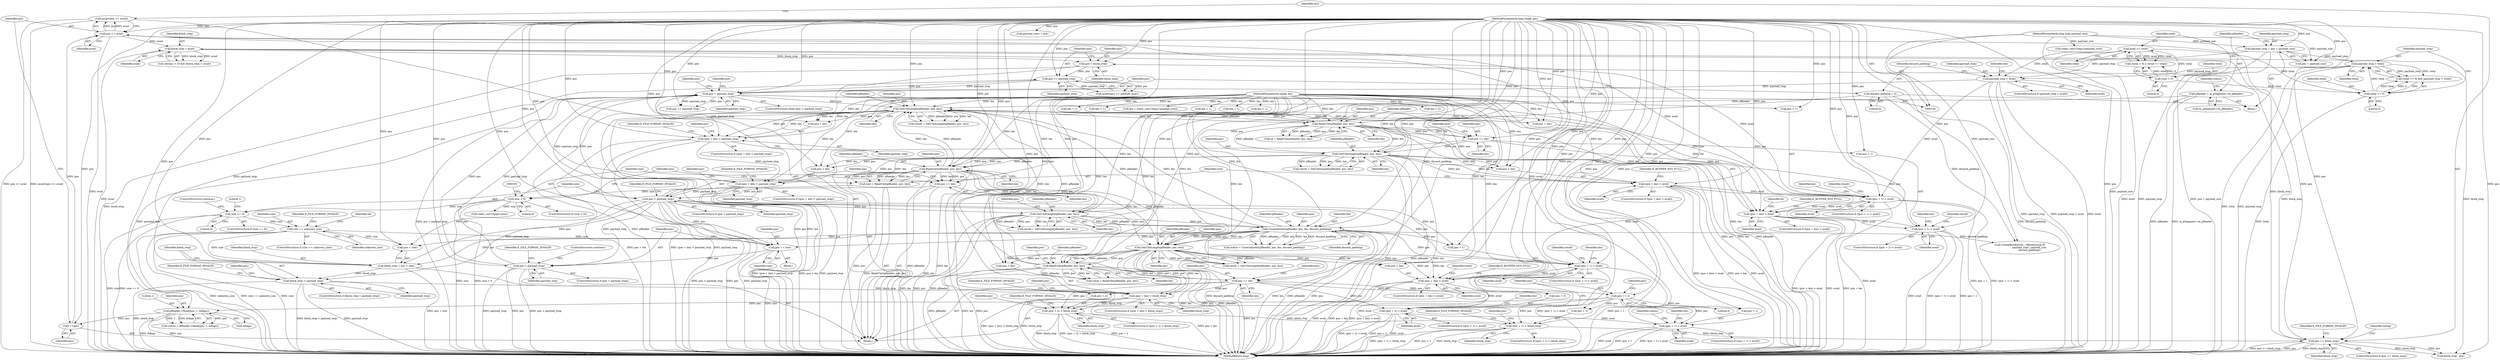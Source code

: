 digraph "0_Android_04839626ed859623901ebd3a5fd483982186b59d_178@API" {
"1000574" [label="(Call,assert(pos <= avail))"];
"1000575" [label="(Call,pos <= avail)"];
"1000572" [label="(Call,++pos)"];
"1000557" [label="(Call,pReader->Read(pos, 1, &flags))"];
"1000128" [label="(MethodParameterIn,long long& pos)"];
"1000531" [label="(Call,pos += 2)"];
"1000508" [label="(Call,pos += len)"];
"1000469" [label="(Call,ReadUInt(pReader, pos, len))"];
"1000432" [label="(Call,GetUIntLength(pReader, pos, len))"];
"1000325" [label="(Call,ReadUInt(pReader, pos, len))"];
"1000288" [label="(Call,GetUIntLength(pReader, pos, len))"];
"1000253" [label="(Call,ReadUInt(pReader, pos, len))"];
"1000216" [label="(Call,GetUIntLength(pReader, pos, len))"];
"1000141" [label="(Call,pReader = m_pSegment->m_pReader)"];
"1000380" [label="(Call,UnserializeInt(pReader, pos, len, discard_padding))"];
"1000366" [label="(Call,GetUIntLength(pReader, pos, len))"];
"1000341" [label="(Call,pos > payload_stop)"];
"1000337" [label="(Call,pos += len)"];
"1000129" [label="(MethodParameterIn,long& len)"];
"1000307" [label="(Call,(pos + len) > payload_stop)"];
"1000235" [label="(Call,(pos + len) > payload_stop)"];
"1000197" [label="(Call,pos < payload_stop)"];
"1000400" [label="(Call,pos > payload_stop)"];
"1000396" [label="(Call,pos += size)"];
"1000354" [label="(Call,size == unknown_size)"];
"1000347" [label="(Call,size == 0)"];
"1000330" [label="(Call,size < 0)"];
"1000323" [label="(Call,size = ReadUInt(pReader, pos, len))"];
"1000611" [label="(Call,pos <= payload_stop)"];
"1000607" [label="(Call,pos = block_stop)"];
"1000598" [label="(Call,block_stop > avail)"];
"1000579" [label="(Call,pos >= block_stop)"];
"1000535" [label="(Call,(pos + 1) > block_stop)"];
"1000512" [label="(Call,(pos + 2) > block_stop)"];
"1000451" [label="(Call,(pos + len) > block_stop)"];
"1000413" [label="(Call,block_stop > payload_stop)"];
"1000407" [label="(Call,block_stop = pos + size)"];
"1000181" [label="(Call,payload_stop > avail)"];
"1000175" [label="(Call,payload_stop > total)"];
"1000136" [label="(Call,payload_stop = pos + payload_size)"];
"1000127" [label="(MethodParameterIn,long long payload_size)"];
"1000172" [label="(Call,total >= 0)"];
"1000167" [label="(Call,avail <= total)"];
"1000164" [label="(Call,total < 0)"];
"1000193" [label="(Call,discard_padding = 0)"];
"1000271" [label="(Call,pos += len)"];
"1000543" [label="(Call,(pos + 1) > avail)"];
"1000520" [label="(Call,(pos + 2) > avail)"];
"1000459" [label="(Call,(pos + len) > avail)"];
"1000419" [label="(Call,(pos + 1) > avail)"];
"1000315" [label="(Call,(pos + len) > avail)"];
"1000275" [label="(Call,(pos + 1) > avail)"];
"1000243" [label="(Call,(pos + len) > avail)"];
"1000202" [label="(Call,(pos + 1) > avail)"];
"1000249" [label="(Identifier,E_BUFFER_NOT_FULL)"];
"1000519" [label="(ControlStructure,if ((pos + 2) > avail))"];
"1000326" [label="(Identifier,pReader)"];
"1000382" [label="(Identifier,pos)"];
"1000274" [label="(ControlStructure,if ((pos + 1) > avail))"];
"1000401" [label="(Identifier,pos)"];
"1000308" [label="(Call,pos + len)"];
"1000199" [label="(Identifier,payload_stop)"];
"1000509" [label="(Identifier,pos)"];
"1000235" [label="(Call,(pos + len) > payload_stop)"];
"1000243" [label="(Call,(pos + len) > avail)"];
"1000340" [label="(ControlStructure,if (pos > payload_stop))"];
"1000469" [label="(Call,ReadUInt(pReader, pos, len))"];
"1000197" [label="(Call,pos < payload_stop)"];
"1000288" [label="(Call,GetUIntLength(pReader, pos, len))"];
"1000547" [label="(Identifier,avail)"];
"1000533" [label="(Literal,2)"];
"1000402" [label="(Identifier,payload_stop)"];
"1000286" [label="(Call,result = GetUIntLength(pReader, pos, len))"];
"1000180" [label="(ControlStructure,if (payload_stop > avail))"];
"1000127" [label="(MethodParameterIn,long long payload_size)"];
"1000451" [label="(Call,(pos + len) > block_stop)"];
"1000526" [label="(Call,len = 2)"];
"1000514" [label="(Identifier,pos)"];
"1000458" [label="(ControlStructure,if ((pos + len) > avail))"];
"1000555" [label="(Call,status = pReader->Read(pos, 1, &flags))"];
"1000573" [label="(Identifier,pos)"];
"1000254" [label="(Identifier,pReader)"];
"1000137" [label="(Identifier,payload_stop)"];
"1000176" [label="(Identifier,payload_stop)"];
"1000187" [label="(Call,static_cast<long>(payload_size))"];
"1000345" [label="(Identifier,E_FILE_FORMAT_INVALID)"];
"1000383" [label="(Identifier,len)"];
"1000128" [label="(MethodParameterIn,long long& pos)"];
"1000577" [label="(Identifier,avail)"];
"1000470" [label="(Identifier,pReader)"];
"1000175" [label="(Call,payload_stop > total)"];
"1000352" [label="(Literal,1)"];
"1000532" [label="(Identifier,pos)"];
"1000586" [label="(Identifier,lacing)"];
"1000313" [label="(Identifier,E_FILE_FORMAT_INVALID)"];
"1000594" [label="(Call,(lacing != 0) && (block_stop > avail))"];
"1000415" [label="(Identifier,payload_stop)"];
"1000218" [label="(Identifier,pos)"];
"1000271" [label="(Call,pos += len)"];
"1000330" [label="(Call,size < 0)"];
"1000608" [label="(Identifier,pos)"];
"1000314" [label="(ControlStructure,if ((pos + len) > avail))"];
"1000615" [label="(Call,pos == payload_stop)"];
"1000433" [label="(Identifier,pReader)"];
"1000290" [label="(Identifier,pos)"];
"1000361" [label="(Identifier,id)"];
"1000307" [label="(Call,(pos + len) > payload_stop)"];
"1000542" [label="(ControlStructure,if ((pos + 1) > avail))"];
"1000206" [label="(Identifier,avail)"];
"1000418" [label="(ControlStructure,if ((pos + 1) > avail))"];
"1000277" [label="(Identifier,pos)"];
"1000620" [label="(Call,CreateBlock(0x20,  //BlockGroup ID\n                         payload_start, payload_size,\n                         discard_padding))"];
"1000455" [label="(Identifier,block_stop)"];
"1000513" [label="(Call,pos + 2)"];
"1000611" [label="(Call,pos <= payload_stop)"];
"1000204" [label="(Identifier,pos)"];
"1000583" [label="(Identifier,E_FILE_FORMAT_INVALID)"];
"1000405" [label="(ControlStructure,continue;)"];
"1000461" [label="(Identifier,pos)"];
"1000182" [label="(Identifier,payload_stop)"];
"1000421" [label="(Identifier,pos)"];
"1000435" [label="(Identifier,len)"];
"1000136" [label="(Call,payload_stop = pos + payload_size)"];
"1000356" [label="(Identifier,unknown_size)"];
"1000275" [label="(Call,(pos + 1) > avail)"];
"1000354" [label="(Call,size == unknown_size)"];
"1000174" [label="(Literal,0)"];
"1000253" [label="(Call,ReadUInt(pReader, pos, len))"];
"1000236" [label="(Call,pos + len)"];
"1000256" [label="(Identifier,len)"];
"1000413" [label="(Call,block_stop > payload_stop)"];
"1000311" [label="(Identifier,payload_stop)"];
"1000319" [label="(Identifier,avail)"];
"1000255" [label="(Identifier,pos)"];
"1000323" [label="(Call,size = ReadUInt(pReader, pos, len))"];
"1000173" [label="(Identifier,total)"];
"1000432" [label="(Call,GetUIntLength(pReader, pos, len))"];
"1000531" [label="(Call,pos += 2)"];
"1000536" [label="(Call,pos + 1)"];
"1000346" [label="(ControlStructure,if (size == 0))"];
"1000541" [label="(Identifier,E_FILE_FORMAT_INVALID)"];
"1000150" [label="(Identifier,status)"];
"1000434" [label="(Identifier,pos)"];
"1000575" [label="(Call,pos <= avail)"];
"1000459" [label="(Call,(pos + len) > avail)"];
"1000581" [label="(Identifier,block_stop)"];
"1000200" [label="(Block,)"];
"1000216" [label="(Call,GetUIntLength(pReader, pos, len))"];
"1000636" [label="(MethodReturn,long)"];
"1000366" [label="(Call,GetUIntLength(pReader, pos, len))"];
"1000349" [label="(Literal,0)"];
"1000450" [label="(ControlStructure,if ((pos + len) > block_stop))"];
"1000165" [label="(Identifier,total)"];
"1000607" [label="(Call,pos = block_stop)"];
"1000550" [label="(Identifier,len)"];
"1000172" [label="(Call,total >= 0)"];
"1000217" [label="(Identifier,pReader)"];
"1000353" [label="(ControlStructure,if (size == unknown_size))"];
"1000535" [label="(Call,(pos + 1) > block_stop)"];
"1000201" [label="(ControlStructure,if ((pos + 1) > avail))"];
"1000234" [label="(ControlStructure,if ((pos + len) > payload_stop))"];
"1000209" [label="(Identifier,len)"];
"1000329" [label="(ControlStructure,if (size < 0))"];
"1000169" [label="(Identifier,total)"];
"1000613" [label="(Identifier,payload_stop)"];
"1000143" [label="(Call,m_pSegment->m_pReader)"];
"1000164" [label="(Call,total < 0)"];
"1000521" [label="(Call,pos + 2)"];
"1000430" [label="(Call,result = GetUIntLength(pReader, pos, len))"];
"1000132" [label="(Call,payload_start = pos)"];
"1000417" [label="(Identifier,E_FILE_FORMAT_INVALID)"];
"1000559" [label="(Literal,1)"];
"1000324" [label="(Identifier,size)"];
"1000130" [label="(Block,)"];
"1000142" [label="(Identifier,pReader)"];
"1000580" [label="(Identifier,pos)"];
"1000463" [label="(Identifier,avail)"];
"1000395" [label="(Block,)"];
"1000368" [label="(Identifier,pos)"];
"1000355" [label="(Identifier,size)"];
"1000244" [label="(Call,pos + len)"];
"1000279" [label="(Identifier,avail)"];
"1000315" [label="(Call,(pos + len) > avail)"];
"1000332" [label="(Literal,0)"];
"1000579" [label="(Call,pos >= block_stop)"];
"1000537" [label="(Identifier,pos)"];
"1000425" [label="(Call,len = 1)"];
"1000616" [label="(Identifier,pos)"];
"1000325" [label="(Call,ReadUInt(pReader, pos, len))"];
"1000599" [label="(Identifier,block_stop)"];
"1000380" [label="(Call,UnserializeInt(pReader, pos, len, discard_padding))"];
"1000166" [label="(Literal,0)"];
"1000578" [label="(ControlStructure,if (pos >= block_stop))"];
"1000426" [label="(Identifier,len)"];
"1000396" [label="(Call,pos += size)"];
"1000141" [label="(Call,pReader = m_pSegment->m_pReader)"];
"1000193" [label="(Call,discard_padding = 0)"];
"1000276" [label="(Call,pos + 1)"];
"1000520" [label="(Call,(pos + 2) > avail)"];
"1000407" [label="(Call,block_stop = pos + size)"];
"1000328" [label="(Identifier,len)"];
"1000129" [label="(MethodParameterIn,long& len)"];
"1000511" [label="(ControlStructure,if ((pos + 2) > block_stop))"];
"1000516" [label="(Identifier,block_stop)"];
"1000431" [label="(Identifier,result)"];
"1000408" [label="(Identifier,block_stop)"];
"1000342" [label="(Identifier,pos)"];
"1000208" [label="(Call,len = 1)"];
"1000186" [label="(Identifier,len)"];
"1000419" [label="(Call,(pos + 1) > avail)"];
"1000457" [label="(Identifier,E_FILE_FORMAT_INVALID)"];
"1000272" [label="(Identifier,pos)"];
"1000510" [label="(Identifier,len)"];
"1000241" [label="(Identifier,E_FILE_FORMAT_INVALID)"];
"1000400" [label="(Call,pos > payload_stop)"];
"1000198" [label="(Identifier,pos)"];
"1000239" [label="(Identifier,payload_stop)"];
"1000183" [label="(Identifier,avail)"];
"1000348" [label="(Identifier,size)"];
"1000195" [label="(Literal,0)"];
"1000334" [label="(Call,static_cast<long>(size))"];
"1000317" [label="(Identifier,pos)"];
"1000214" [label="(Call,result = GetUIntLength(pReader, pos, len))"];
"1000576" [label="(Identifier,pos)"];
"1000364" [label="(Call,result = GetUIntLength(pReader, pos, len))"];
"1000185" [label="(Call,len = static_cast<long>(payload_size))"];
"1000203" [label="(Call,pos + 1)"];
"1000609" [label="(Identifier,block_stop)"];
"1000574" [label="(Call,assert(pos <= avail))"];
"1000177" [label="(Identifier,total)"];
"1000423" [label="(Identifier,avail)"];
"1000316" [label="(Call,pos + len)"];
"1000397" [label="(Identifier,pos)"];
"1000202" [label="(Call,(pos + 1) > avail)"];
"1000171" [label="(Call,(total >= 0) && (payload_stop > total))"];
"1000252" [label="(Identifier,id)"];
"1000460" [label="(Call,pos + len)"];
"1000338" [label="(Identifier,pos)"];
"1000549" [label="(Call,len = 1)"];
"1000468" [label="(Identifier,track)"];
"1000399" [label="(ControlStructure,if (pos > payload_stop))"];
"1000420" [label="(Call,pos + 1)"];
"1000452" [label="(Call,pos + len)"];
"1000327" [label="(Identifier,pos)"];
"1000556" [label="(Identifier,status)"];
"1000343" [label="(Identifier,payload_stop)"];
"1000471" [label="(Identifier,pos)"];
"1000558" [label="(Identifier,pos)"];
"1000247" [label="(Identifier,avail)"];
"1000138" [label="(Call,pos + payload_size)"];
"1000539" [label="(Identifier,block_stop)"];
"1000219" [label="(Identifier,len)"];
"1000600" [label="(Identifier,avail)"];
"1000291" [label="(Identifier,len)"];
"1000163" [label="(Call,(total < 0) || (avail <= total))"];
"1000465" [label="(Identifier,E_BUFFER_NOT_FULL)"];
"1000602" [label="(Call,block_stop - pos)"];
"1000347" [label="(Call,size == 0)"];
"1000557" [label="(Call,pReader->Read(pos, 1, &flags))"];
"1000545" [label="(Identifier,pos)"];
"1000251" [label="(Call,id = ReadUInt(pReader, pos, len))"];
"1000167" [label="(Call,avail <= total)"];
"1000242" [label="(ControlStructure,if ((pos + len) > avail))"];
"1000194" [label="(Identifier,discard_padding)"];
"1000196" [label="(ControlStructure,while (pos < payload_stop))"];
"1000560" [label="(Call,&flags)"];
"1000369" [label="(Identifier,len)"];
"1000512" [label="(Call,(pos + 2) > block_stop)"];
"1000534" [label="(ControlStructure,if ((pos + 1) > block_stop))"];
"1000527" [label="(Identifier,len)"];
"1000398" [label="(Identifier,size)"];
"1000522" [label="(Identifier,pos)"];
"1000168" [label="(Identifier,avail)"];
"1000281" [label="(Call,len = 1)"];
"1000306" [label="(ControlStructure,if ((pos + len) > payload_stop))"];
"1000367" [label="(Identifier,pReader)"];
"1000610" [label="(Call,assert(pos <= payload_stop))"];
"1000282" [label="(Identifier,len)"];
"1000287" [label="(Identifier,result)"];
"1000524" [label="(Identifier,avail)"];
"1000339" [label="(Identifier,len)"];
"1000467" [label="(Call,track = ReadUInt(pReader, pos, len))"];
"1000350" [label="(ControlStructure,continue;)"];
"1000598" [label="(Call,block_stop > avail)"];
"1000544" [label="(Call,pos + 1)"];
"1000273" [label="(Identifier,len)"];
"1000378" [label="(Call,status = UnserializeInt(pReader, pos, len, discard_padding))"];
"1000289" [label="(Identifier,pReader)"];
"1000472" [label="(Identifier,len)"];
"1000358" [label="(Identifier,E_FILE_FORMAT_INVALID)"];
"1000337" [label="(Call,pos += len)"];
"1000414" [label="(Identifier,block_stop)"];
"1000543" [label="(Call,(pos + 1) > avail)"];
"1000341" [label="(Call,pos > payload_stop)"];
"1000381" [label="(Identifier,pReader)"];
"1000245" [label="(Identifier,pos)"];
"1000384" [label="(Identifier,discard_padding)"];
"1000181" [label="(Call,payload_stop > avail)"];
"1000404" [label="(Identifier,E_FILE_FORMAT_INVALID)"];
"1000508" [label="(Call,pos += len)"];
"1000612" [label="(Identifier,pos)"];
"1000518" [label="(Identifier,E_FILE_FORMAT_INVALID)"];
"1000321" [label="(Identifier,E_BUFFER_NOT_FULL)"];
"1000331" [label="(Identifier,size)"];
"1000572" [label="(Call,++pos)"];
"1000567" [label="(Call,len = 1)"];
"1000412" [label="(ControlStructure,if (block_stop > payload_stop))"];
"1000409" [label="(Call,pos + size)"];
"1000215" [label="(Identifier,result)"];
"1000574" -> "1000200"  [label="AST: "];
"1000574" -> "1000575"  [label="CFG: "];
"1000575" -> "1000574"  [label="AST: "];
"1000580" -> "1000574"  [label="CFG: "];
"1000574" -> "1000636"  [label="DDG: pos <= avail"];
"1000574" -> "1000636"  [label="DDG: assert(pos <= avail)"];
"1000575" -> "1000574"  [label="DDG: pos"];
"1000575" -> "1000574"  [label="DDG: avail"];
"1000575" -> "1000577"  [label="CFG: "];
"1000576" -> "1000575"  [label="AST: "];
"1000577" -> "1000575"  [label="AST: "];
"1000575" -> "1000636"  [label="DDG: avail"];
"1000575" -> "1000202"  [label="DDG: avail"];
"1000572" -> "1000575"  [label="DDG: pos"];
"1000128" -> "1000575"  [label="DDG: pos"];
"1000543" -> "1000575"  [label="DDG: avail"];
"1000575" -> "1000579"  [label="DDG: pos"];
"1000575" -> "1000598"  [label="DDG: avail"];
"1000572" -> "1000200"  [label="AST: "];
"1000572" -> "1000573"  [label="CFG: "];
"1000573" -> "1000572"  [label="AST: "];
"1000576" -> "1000572"  [label="CFG: "];
"1000557" -> "1000572"  [label="DDG: pos"];
"1000128" -> "1000572"  [label="DDG: pos"];
"1000557" -> "1000555"  [label="AST: "];
"1000557" -> "1000560"  [label="CFG: "];
"1000558" -> "1000557"  [label="AST: "];
"1000559" -> "1000557"  [label="AST: "];
"1000560" -> "1000557"  [label="AST: "];
"1000555" -> "1000557"  [label="CFG: "];
"1000557" -> "1000636"  [label="DDG: &flags"];
"1000557" -> "1000636"  [label="DDG: pos"];
"1000557" -> "1000555"  [label="DDG: pos"];
"1000557" -> "1000555"  [label="DDG: 1"];
"1000557" -> "1000555"  [label="DDG: &flags"];
"1000128" -> "1000557"  [label="DDG: pos"];
"1000531" -> "1000557"  [label="DDG: pos"];
"1000128" -> "1000126"  [label="AST: "];
"1000128" -> "1000636"  [label="DDG: pos"];
"1000128" -> "1000132"  [label="DDG: pos"];
"1000128" -> "1000136"  [label="DDG: pos"];
"1000128" -> "1000138"  [label="DDG: pos"];
"1000128" -> "1000197"  [label="DDG: pos"];
"1000128" -> "1000202"  [label="DDG: pos"];
"1000128" -> "1000203"  [label="DDG: pos"];
"1000128" -> "1000216"  [label="DDG: pos"];
"1000128" -> "1000235"  [label="DDG: pos"];
"1000128" -> "1000236"  [label="DDG: pos"];
"1000128" -> "1000243"  [label="DDG: pos"];
"1000128" -> "1000244"  [label="DDG: pos"];
"1000128" -> "1000253"  [label="DDG: pos"];
"1000128" -> "1000271"  [label="DDG: pos"];
"1000128" -> "1000275"  [label="DDG: pos"];
"1000128" -> "1000276"  [label="DDG: pos"];
"1000128" -> "1000288"  [label="DDG: pos"];
"1000128" -> "1000307"  [label="DDG: pos"];
"1000128" -> "1000308"  [label="DDG: pos"];
"1000128" -> "1000315"  [label="DDG: pos"];
"1000128" -> "1000316"  [label="DDG: pos"];
"1000128" -> "1000325"  [label="DDG: pos"];
"1000128" -> "1000337"  [label="DDG: pos"];
"1000128" -> "1000341"  [label="DDG: pos"];
"1000128" -> "1000366"  [label="DDG: pos"];
"1000128" -> "1000380"  [label="DDG: pos"];
"1000128" -> "1000396"  [label="DDG: pos"];
"1000128" -> "1000400"  [label="DDG: pos"];
"1000128" -> "1000407"  [label="DDG: pos"];
"1000128" -> "1000409"  [label="DDG: pos"];
"1000128" -> "1000419"  [label="DDG: pos"];
"1000128" -> "1000420"  [label="DDG: pos"];
"1000128" -> "1000432"  [label="DDG: pos"];
"1000128" -> "1000451"  [label="DDG: pos"];
"1000128" -> "1000452"  [label="DDG: pos"];
"1000128" -> "1000459"  [label="DDG: pos"];
"1000128" -> "1000460"  [label="DDG: pos"];
"1000128" -> "1000469"  [label="DDG: pos"];
"1000128" -> "1000508"  [label="DDG: pos"];
"1000128" -> "1000512"  [label="DDG: pos"];
"1000128" -> "1000513"  [label="DDG: pos"];
"1000128" -> "1000520"  [label="DDG: pos"];
"1000128" -> "1000521"  [label="DDG: pos"];
"1000128" -> "1000531"  [label="DDG: pos"];
"1000128" -> "1000535"  [label="DDG: pos"];
"1000128" -> "1000536"  [label="DDG: pos"];
"1000128" -> "1000543"  [label="DDG: pos"];
"1000128" -> "1000544"  [label="DDG: pos"];
"1000128" -> "1000579"  [label="DDG: pos"];
"1000128" -> "1000602"  [label="DDG: pos"];
"1000128" -> "1000607"  [label="DDG: pos"];
"1000128" -> "1000611"  [label="DDG: pos"];
"1000128" -> "1000615"  [label="DDG: pos"];
"1000531" -> "1000200"  [label="AST: "];
"1000531" -> "1000533"  [label="CFG: "];
"1000532" -> "1000531"  [label="AST: "];
"1000533" -> "1000531"  [label="AST: "];
"1000537" -> "1000531"  [label="CFG: "];
"1000508" -> "1000531"  [label="DDG: pos"];
"1000531" -> "1000535"  [label="DDG: pos"];
"1000531" -> "1000536"  [label="DDG: pos"];
"1000531" -> "1000543"  [label="DDG: pos"];
"1000531" -> "1000544"  [label="DDG: pos"];
"1000508" -> "1000200"  [label="AST: "];
"1000508" -> "1000510"  [label="CFG: "];
"1000509" -> "1000508"  [label="AST: "];
"1000510" -> "1000508"  [label="AST: "];
"1000514" -> "1000508"  [label="CFG: "];
"1000508" -> "1000636"  [label="DDG: len"];
"1000469" -> "1000508"  [label="DDG: len"];
"1000469" -> "1000508"  [label="DDG: pos"];
"1000129" -> "1000508"  [label="DDG: len"];
"1000508" -> "1000512"  [label="DDG: pos"];
"1000508" -> "1000513"  [label="DDG: pos"];
"1000508" -> "1000520"  [label="DDG: pos"];
"1000508" -> "1000521"  [label="DDG: pos"];
"1000469" -> "1000467"  [label="AST: "];
"1000469" -> "1000472"  [label="CFG: "];
"1000470" -> "1000469"  [label="AST: "];
"1000471" -> "1000469"  [label="AST: "];
"1000472" -> "1000469"  [label="AST: "];
"1000467" -> "1000469"  [label="CFG: "];
"1000469" -> "1000636"  [label="DDG: len"];
"1000469" -> "1000636"  [label="DDG: pos"];
"1000469" -> "1000636"  [label="DDG: pReader"];
"1000469" -> "1000216"  [label="DDG: pReader"];
"1000469" -> "1000216"  [label="DDG: len"];
"1000469" -> "1000467"  [label="DDG: pReader"];
"1000469" -> "1000467"  [label="DDG: pos"];
"1000469" -> "1000467"  [label="DDG: len"];
"1000432" -> "1000469"  [label="DDG: pReader"];
"1000432" -> "1000469"  [label="DDG: pos"];
"1000432" -> "1000469"  [label="DDG: len"];
"1000129" -> "1000469"  [label="DDG: len"];
"1000432" -> "1000430"  [label="AST: "];
"1000432" -> "1000435"  [label="CFG: "];
"1000433" -> "1000432"  [label="AST: "];
"1000434" -> "1000432"  [label="AST: "];
"1000435" -> "1000432"  [label="AST: "];
"1000430" -> "1000432"  [label="CFG: "];
"1000432" -> "1000636"  [label="DDG: pos"];
"1000432" -> "1000636"  [label="DDG: pReader"];
"1000432" -> "1000636"  [label="DDG: len"];
"1000432" -> "1000430"  [label="DDG: pReader"];
"1000432" -> "1000430"  [label="DDG: pos"];
"1000432" -> "1000430"  [label="DDG: len"];
"1000325" -> "1000432"  [label="DDG: pReader"];
"1000325" -> "1000432"  [label="DDG: len"];
"1000380" -> "1000432"  [label="DDG: pReader"];
"1000380" -> "1000432"  [label="DDG: pos"];
"1000380" -> "1000432"  [label="DDG: len"];
"1000341" -> "1000432"  [label="DDG: pos"];
"1000129" -> "1000432"  [label="DDG: len"];
"1000432" -> "1000451"  [label="DDG: pos"];
"1000432" -> "1000451"  [label="DDG: len"];
"1000432" -> "1000452"  [label="DDG: pos"];
"1000432" -> "1000452"  [label="DDG: len"];
"1000432" -> "1000459"  [label="DDG: pos"];
"1000432" -> "1000459"  [label="DDG: len"];
"1000432" -> "1000460"  [label="DDG: pos"];
"1000432" -> "1000460"  [label="DDG: len"];
"1000325" -> "1000323"  [label="AST: "];
"1000325" -> "1000328"  [label="CFG: "];
"1000326" -> "1000325"  [label="AST: "];
"1000327" -> "1000325"  [label="AST: "];
"1000328" -> "1000325"  [label="AST: "];
"1000323" -> "1000325"  [label="CFG: "];
"1000325" -> "1000636"  [label="DDG: pReader"];
"1000325" -> "1000636"  [label="DDG: len"];
"1000325" -> "1000636"  [label="DDG: pos"];
"1000325" -> "1000216"  [label="DDG: pReader"];
"1000325" -> "1000216"  [label="DDG: len"];
"1000325" -> "1000323"  [label="DDG: pReader"];
"1000325" -> "1000323"  [label="DDG: pos"];
"1000325" -> "1000323"  [label="DDG: len"];
"1000288" -> "1000325"  [label="DDG: pReader"];
"1000288" -> "1000325"  [label="DDG: pos"];
"1000288" -> "1000325"  [label="DDG: len"];
"1000129" -> "1000325"  [label="DDG: len"];
"1000325" -> "1000337"  [label="DDG: len"];
"1000325" -> "1000337"  [label="DDG: pos"];
"1000325" -> "1000366"  [label="DDG: pReader"];
"1000325" -> "1000366"  [label="DDG: len"];
"1000288" -> "1000286"  [label="AST: "];
"1000288" -> "1000291"  [label="CFG: "];
"1000289" -> "1000288"  [label="AST: "];
"1000290" -> "1000288"  [label="AST: "];
"1000291" -> "1000288"  [label="AST: "];
"1000286" -> "1000288"  [label="CFG: "];
"1000288" -> "1000636"  [label="DDG: len"];
"1000288" -> "1000636"  [label="DDG: pos"];
"1000288" -> "1000636"  [label="DDG: pReader"];
"1000288" -> "1000286"  [label="DDG: pReader"];
"1000288" -> "1000286"  [label="DDG: pos"];
"1000288" -> "1000286"  [label="DDG: len"];
"1000253" -> "1000288"  [label="DDG: pReader"];
"1000253" -> "1000288"  [label="DDG: len"];
"1000271" -> "1000288"  [label="DDG: pos"];
"1000129" -> "1000288"  [label="DDG: len"];
"1000288" -> "1000307"  [label="DDG: pos"];
"1000288" -> "1000307"  [label="DDG: len"];
"1000288" -> "1000308"  [label="DDG: pos"];
"1000288" -> "1000308"  [label="DDG: len"];
"1000288" -> "1000315"  [label="DDG: pos"];
"1000288" -> "1000315"  [label="DDG: len"];
"1000288" -> "1000316"  [label="DDG: pos"];
"1000288" -> "1000316"  [label="DDG: len"];
"1000253" -> "1000251"  [label="AST: "];
"1000253" -> "1000256"  [label="CFG: "];
"1000254" -> "1000253"  [label="AST: "];
"1000255" -> "1000253"  [label="AST: "];
"1000256" -> "1000253"  [label="AST: "];
"1000251" -> "1000253"  [label="CFG: "];
"1000253" -> "1000636"  [label="DDG: pos"];
"1000253" -> "1000636"  [label="DDG: pReader"];
"1000253" -> "1000636"  [label="DDG: len"];
"1000253" -> "1000251"  [label="DDG: pReader"];
"1000253" -> "1000251"  [label="DDG: pos"];
"1000253" -> "1000251"  [label="DDG: len"];
"1000216" -> "1000253"  [label="DDG: pReader"];
"1000216" -> "1000253"  [label="DDG: pos"];
"1000216" -> "1000253"  [label="DDG: len"];
"1000129" -> "1000253"  [label="DDG: len"];
"1000253" -> "1000271"  [label="DDG: len"];
"1000253" -> "1000271"  [label="DDG: pos"];
"1000216" -> "1000214"  [label="AST: "];
"1000216" -> "1000219"  [label="CFG: "];
"1000217" -> "1000216"  [label="AST: "];
"1000218" -> "1000216"  [label="AST: "];
"1000219" -> "1000216"  [label="AST: "];
"1000214" -> "1000216"  [label="CFG: "];
"1000216" -> "1000636"  [label="DDG: len"];
"1000216" -> "1000636"  [label="DDG: pReader"];
"1000216" -> "1000636"  [label="DDG: pos"];
"1000216" -> "1000214"  [label="DDG: pReader"];
"1000216" -> "1000214"  [label="DDG: pos"];
"1000216" -> "1000214"  [label="DDG: len"];
"1000141" -> "1000216"  [label="DDG: pReader"];
"1000380" -> "1000216"  [label="DDG: pReader"];
"1000380" -> "1000216"  [label="DDG: len"];
"1000197" -> "1000216"  [label="DDG: pos"];
"1000129" -> "1000216"  [label="DDG: len"];
"1000216" -> "1000235"  [label="DDG: pos"];
"1000216" -> "1000235"  [label="DDG: len"];
"1000216" -> "1000236"  [label="DDG: pos"];
"1000216" -> "1000236"  [label="DDG: len"];
"1000216" -> "1000243"  [label="DDG: pos"];
"1000216" -> "1000243"  [label="DDG: len"];
"1000216" -> "1000244"  [label="DDG: pos"];
"1000216" -> "1000244"  [label="DDG: len"];
"1000141" -> "1000130"  [label="AST: "];
"1000141" -> "1000143"  [label="CFG: "];
"1000142" -> "1000141"  [label="AST: "];
"1000143" -> "1000141"  [label="AST: "];
"1000150" -> "1000141"  [label="CFG: "];
"1000141" -> "1000636"  [label="DDG: pReader"];
"1000141" -> "1000636"  [label="DDG: m_pSegment->m_pReader"];
"1000380" -> "1000378"  [label="AST: "];
"1000380" -> "1000384"  [label="CFG: "];
"1000381" -> "1000380"  [label="AST: "];
"1000382" -> "1000380"  [label="AST: "];
"1000383" -> "1000380"  [label="AST: "];
"1000384" -> "1000380"  [label="AST: "];
"1000378" -> "1000380"  [label="CFG: "];
"1000380" -> "1000636"  [label="DDG: len"];
"1000380" -> "1000636"  [label="DDG: discard_padding"];
"1000380" -> "1000636"  [label="DDG: pos"];
"1000380" -> "1000636"  [label="DDG: pReader"];
"1000380" -> "1000378"  [label="DDG: pReader"];
"1000380" -> "1000378"  [label="DDG: pos"];
"1000380" -> "1000378"  [label="DDG: len"];
"1000380" -> "1000378"  [label="DDG: discard_padding"];
"1000366" -> "1000380"  [label="DDG: pReader"];
"1000366" -> "1000380"  [label="DDG: pos"];
"1000366" -> "1000380"  [label="DDG: len"];
"1000129" -> "1000380"  [label="DDG: len"];
"1000193" -> "1000380"  [label="DDG: discard_padding"];
"1000380" -> "1000396"  [label="DDG: pos"];
"1000380" -> "1000407"  [label="DDG: pos"];
"1000380" -> "1000409"  [label="DDG: pos"];
"1000380" -> "1000419"  [label="DDG: pos"];
"1000380" -> "1000420"  [label="DDG: pos"];
"1000380" -> "1000620"  [label="DDG: discard_padding"];
"1000366" -> "1000364"  [label="AST: "];
"1000366" -> "1000369"  [label="CFG: "];
"1000367" -> "1000366"  [label="AST: "];
"1000368" -> "1000366"  [label="AST: "];
"1000369" -> "1000366"  [label="AST: "];
"1000364" -> "1000366"  [label="CFG: "];
"1000366" -> "1000636"  [label="DDG: len"];
"1000366" -> "1000636"  [label="DDG: pos"];
"1000366" -> "1000636"  [label="DDG: pReader"];
"1000366" -> "1000364"  [label="DDG: pReader"];
"1000366" -> "1000364"  [label="DDG: pos"];
"1000366" -> "1000364"  [label="DDG: len"];
"1000341" -> "1000366"  [label="DDG: pos"];
"1000129" -> "1000366"  [label="DDG: len"];
"1000341" -> "1000340"  [label="AST: "];
"1000341" -> "1000343"  [label="CFG: "];
"1000342" -> "1000341"  [label="AST: "];
"1000343" -> "1000341"  [label="AST: "];
"1000345" -> "1000341"  [label="CFG: "];
"1000348" -> "1000341"  [label="CFG: "];
"1000341" -> "1000636"  [label="DDG: payload_stop"];
"1000341" -> "1000636"  [label="DDG: pos"];
"1000341" -> "1000636"  [label="DDG: pos > payload_stop"];
"1000341" -> "1000197"  [label="DDG: pos"];
"1000341" -> "1000197"  [label="DDG: payload_stop"];
"1000337" -> "1000341"  [label="DDG: pos"];
"1000307" -> "1000341"  [label="DDG: payload_stop"];
"1000341" -> "1000396"  [label="DDG: pos"];
"1000341" -> "1000400"  [label="DDG: payload_stop"];
"1000341" -> "1000407"  [label="DDG: pos"];
"1000341" -> "1000409"  [label="DDG: pos"];
"1000341" -> "1000413"  [label="DDG: payload_stop"];
"1000341" -> "1000419"  [label="DDG: pos"];
"1000341" -> "1000420"  [label="DDG: pos"];
"1000337" -> "1000200"  [label="AST: "];
"1000337" -> "1000339"  [label="CFG: "];
"1000338" -> "1000337"  [label="AST: "];
"1000339" -> "1000337"  [label="AST: "];
"1000342" -> "1000337"  [label="CFG: "];
"1000337" -> "1000636"  [label="DDG: len"];
"1000129" -> "1000337"  [label="DDG: len"];
"1000129" -> "1000126"  [label="AST: "];
"1000129" -> "1000636"  [label="DDG: len"];
"1000129" -> "1000185"  [label="DDG: len"];
"1000129" -> "1000208"  [label="DDG: len"];
"1000129" -> "1000235"  [label="DDG: len"];
"1000129" -> "1000236"  [label="DDG: len"];
"1000129" -> "1000243"  [label="DDG: len"];
"1000129" -> "1000244"  [label="DDG: len"];
"1000129" -> "1000271"  [label="DDG: len"];
"1000129" -> "1000281"  [label="DDG: len"];
"1000129" -> "1000307"  [label="DDG: len"];
"1000129" -> "1000308"  [label="DDG: len"];
"1000129" -> "1000315"  [label="DDG: len"];
"1000129" -> "1000316"  [label="DDG: len"];
"1000129" -> "1000425"  [label="DDG: len"];
"1000129" -> "1000451"  [label="DDG: len"];
"1000129" -> "1000452"  [label="DDG: len"];
"1000129" -> "1000459"  [label="DDG: len"];
"1000129" -> "1000460"  [label="DDG: len"];
"1000129" -> "1000526"  [label="DDG: len"];
"1000129" -> "1000549"  [label="DDG: len"];
"1000129" -> "1000567"  [label="DDG: len"];
"1000307" -> "1000306"  [label="AST: "];
"1000307" -> "1000311"  [label="CFG: "];
"1000308" -> "1000307"  [label="AST: "];
"1000311" -> "1000307"  [label="AST: "];
"1000313" -> "1000307"  [label="CFG: "];
"1000317" -> "1000307"  [label="CFG: "];
"1000307" -> "1000636"  [label="DDG: payload_stop"];
"1000307" -> "1000636"  [label="DDG: (pos + len) > payload_stop"];
"1000307" -> "1000636"  [label="DDG: pos + len"];
"1000235" -> "1000307"  [label="DDG: payload_stop"];
"1000235" -> "1000234"  [label="AST: "];
"1000235" -> "1000239"  [label="CFG: "];
"1000236" -> "1000235"  [label="AST: "];
"1000239" -> "1000235"  [label="AST: "];
"1000241" -> "1000235"  [label="CFG: "];
"1000245" -> "1000235"  [label="CFG: "];
"1000235" -> "1000636"  [label="DDG: pos + len"];
"1000235" -> "1000636"  [label="DDG: payload_stop"];
"1000235" -> "1000636"  [label="DDG: (pos + len) > payload_stop"];
"1000197" -> "1000235"  [label="DDG: payload_stop"];
"1000197" -> "1000196"  [label="AST: "];
"1000197" -> "1000199"  [label="CFG: "];
"1000198" -> "1000197"  [label="AST: "];
"1000199" -> "1000197"  [label="AST: "];
"1000204" -> "1000197"  [label="CFG: "];
"1000616" -> "1000197"  [label="CFG: "];
"1000197" -> "1000636"  [label="DDG: pos < payload_stop"];
"1000197" -> "1000636"  [label="DDG: payload_stop"];
"1000400" -> "1000197"  [label="DDG: pos"];
"1000400" -> "1000197"  [label="DDG: payload_stop"];
"1000611" -> "1000197"  [label="DDG: pos"];
"1000611" -> "1000197"  [label="DDG: payload_stop"];
"1000181" -> "1000197"  [label="DDG: payload_stop"];
"1000197" -> "1000202"  [label="DDG: pos"];
"1000197" -> "1000203"  [label="DDG: pos"];
"1000197" -> "1000615"  [label="DDG: pos"];
"1000197" -> "1000615"  [label="DDG: payload_stop"];
"1000400" -> "1000399"  [label="AST: "];
"1000400" -> "1000402"  [label="CFG: "];
"1000401" -> "1000400"  [label="AST: "];
"1000402" -> "1000400"  [label="AST: "];
"1000404" -> "1000400"  [label="CFG: "];
"1000405" -> "1000400"  [label="CFG: "];
"1000400" -> "1000636"  [label="DDG: pos"];
"1000400" -> "1000636"  [label="DDG: payload_stop"];
"1000400" -> "1000636"  [label="DDG: pos > payload_stop"];
"1000396" -> "1000400"  [label="DDG: pos"];
"1000396" -> "1000395"  [label="AST: "];
"1000396" -> "1000398"  [label="CFG: "];
"1000397" -> "1000396"  [label="AST: "];
"1000398" -> "1000396"  [label="AST: "];
"1000401" -> "1000396"  [label="CFG: "];
"1000396" -> "1000636"  [label="DDG: size"];
"1000354" -> "1000396"  [label="DDG: size"];
"1000354" -> "1000353"  [label="AST: "];
"1000354" -> "1000356"  [label="CFG: "];
"1000355" -> "1000354"  [label="AST: "];
"1000356" -> "1000354"  [label="AST: "];
"1000358" -> "1000354"  [label="CFG: "];
"1000361" -> "1000354"  [label="CFG: "];
"1000354" -> "1000636"  [label="DDG: unknown_size"];
"1000354" -> "1000636"  [label="DDG: size == unknown_size"];
"1000354" -> "1000636"  [label="DDG: size"];
"1000347" -> "1000354"  [label="DDG: size"];
"1000354" -> "1000407"  [label="DDG: size"];
"1000354" -> "1000409"  [label="DDG: size"];
"1000347" -> "1000346"  [label="AST: "];
"1000347" -> "1000349"  [label="CFG: "];
"1000348" -> "1000347"  [label="AST: "];
"1000349" -> "1000347"  [label="AST: "];
"1000350" -> "1000347"  [label="CFG: "];
"1000352" -> "1000347"  [label="CFG: "];
"1000347" -> "1000636"  [label="DDG: size"];
"1000347" -> "1000636"  [label="DDG: size == 0"];
"1000330" -> "1000347"  [label="DDG: size"];
"1000330" -> "1000329"  [label="AST: "];
"1000330" -> "1000332"  [label="CFG: "];
"1000331" -> "1000330"  [label="AST: "];
"1000332" -> "1000330"  [label="AST: "];
"1000335" -> "1000330"  [label="CFG: "];
"1000338" -> "1000330"  [label="CFG: "];
"1000330" -> "1000636"  [label="DDG: size"];
"1000330" -> "1000636"  [label="DDG: size < 0"];
"1000323" -> "1000330"  [label="DDG: size"];
"1000330" -> "1000334"  [label="DDG: size"];
"1000323" -> "1000200"  [label="AST: "];
"1000324" -> "1000323"  [label="AST: "];
"1000331" -> "1000323"  [label="CFG: "];
"1000323" -> "1000636"  [label="DDG: ReadUInt(pReader, pos, len)"];
"1000611" -> "1000610"  [label="AST: "];
"1000611" -> "1000613"  [label="CFG: "];
"1000612" -> "1000611"  [label="AST: "];
"1000613" -> "1000611"  [label="AST: "];
"1000610" -> "1000611"  [label="CFG: "];
"1000611" -> "1000610"  [label="DDG: pos"];
"1000611" -> "1000610"  [label="DDG: payload_stop"];
"1000607" -> "1000611"  [label="DDG: pos"];
"1000413" -> "1000611"  [label="DDG: payload_stop"];
"1000607" -> "1000200"  [label="AST: "];
"1000607" -> "1000609"  [label="CFG: "];
"1000608" -> "1000607"  [label="AST: "];
"1000609" -> "1000607"  [label="AST: "];
"1000612" -> "1000607"  [label="CFG: "];
"1000607" -> "1000636"  [label="DDG: block_stop"];
"1000598" -> "1000607"  [label="DDG: block_stop"];
"1000579" -> "1000607"  [label="DDG: block_stop"];
"1000598" -> "1000594"  [label="AST: "];
"1000598" -> "1000600"  [label="CFG: "];
"1000599" -> "1000598"  [label="AST: "];
"1000600" -> "1000598"  [label="AST: "];
"1000594" -> "1000598"  [label="CFG: "];
"1000598" -> "1000636"  [label="DDG: avail"];
"1000598" -> "1000202"  [label="DDG: avail"];
"1000598" -> "1000594"  [label="DDG: block_stop"];
"1000598" -> "1000594"  [label="DDG: avail"];
"1000579" -> "1000598"  [label="DDG: block_stop"];
"1000598" -> "1000602"  [label="DDG: block_stop"];
"1000579" -> "1000578"  [label="AST: "];
"1000579" -> "1000581"  [label="CFG: "];
"1000580" -> "1000579"  [label="AST: "];
"1000581" -> "1000579"  [label="AST: "];
"1000583" -> "1000579"  [label="CFG: "];
"1000586" -> "1000579"  [label="CFG: "];
"1000579" -> "1000636"  [label="DDG: pos >= block_stop"];
"1000579" -> "1000636"  [label="DDG: pos"];
"1000579" -> "1000636"  [label="DDG: block_stop"];
"1000535" -> "1000579"  [label="DDG: block_stop"];
"1000579" -> "1000602"  [label="DDG: block_stop"];
"1000579" -> "1000602"  [label="DDG: pos"];
"1000535" -> "1000534"  [label="AST: "];
"1000535" -> "1000539"  [label="CFG: "];
"1000536" -> "1000535"  [label="AST: "];
"1000539" -> "1000535"  [label="AST: "];
"1000541" -> "1000535"  [label="CFG: "];
"1000545" -> "1000535"  [label="CFG: "];
"1000535" -> "1000636"  [label="DDG: pos + 1"];
"1000535" -> "1000636"  [label="DDG: block_stop"];
"1000535" -> "1000636"  [label="DDG: (pos + 1) > block_stop"];
"1000512" -> "1000535"  [label="DDG: block_stop"];
"1000512" -> "1000511"  [label="AST: "];
"1000512" -> "1000516"  [label="CFG: "];
"1000513" -> "1000512"  [label="AST: "];
"1000516" -> "1000512"  [label="AST: "];
"1000518" -> "1000512"  [label="CFG: "];
"1000522" -> "1000512"  [label="CFG: "];
"1000512" -> "1000636"  [label="DDG: pos + 2"];
"1000512" -> "1000636"  [label="DDG: block_stop"];
"1000512" -> "1000636"  [label="DDG: (pos + 2) > block_stop"];
"1000451" -> "1000512"  [label="DDG: block_stop"];
"1000451" -> "1000450"  [label="AST: "];
"1000451" -> "1000455"  [label="CFG: "];
"1000452" -> "1000451"  [label="AST: "];
"1000455" -> "1000451"  [label="AST: "];
"1000457" -> "1000451"  [label="CFG: "];
"1000461" -> "1000451"  [label="CFG: "];
"1000451" -> "1000636"  [label="DDG: block_stop"];
"1000451" -> "1000636"  [label="DDG: pos + len"];
"1000451" -> "1000636"  [label="DDG: (pos + len) > block_stop"];
"1000413" -> "1000451"  [label="DDG: block_stop"];
"1000413" -> "1000412"  [label="AST: "];
"1000413" -> "1000415"  [label="CFG: "];
"1000414" -> "1000413"  [label="AST: "];
"1000415" -> "1000413"  [label="AST: "];
"1000417" -> "1000413"  [label="CFG: "];
"1000421" -> "1000413"  [label="CFG: "];
"1000413" -> "1000636"  [label="DDG: block_stop"];
"1000413" -> "1000636"  [label="DDG: block_stop > payload_stop"];
"1000413" -> "1000636"  [label="DDG: payload_stop"];
"1000407" -> "1000413"  [label="DDG: block_stop"];
"1000407" -> "1000200"  [label="AST: "];
"1000407" -> "1000409"  [label="CFG: "];
"1000408" -> "1000407"  [label="AST: "];
"1000409" -> "1000407"  [label="AST: "];
"1000414" -> "1000407"  [label="CFG: "];
"1000407" -> "1000636"  [label="DDG: pos + size"];
"1000181" -> "1000180"  [label="AST: "];
"1000181" -> "1000183"  [label="CFG: "];
"1000182" -> "1000181"  [label="AST: "];
"1000183" -> "1000181"  [label="AST: "];
"1000186" -> "1000181"  [label="CFG: "];
"1000194" -> "1000181"  [label="CFG: "];
"1000181" -> "1000636"  [label="DDG: payload_stop"];
"1000181" -> "1000636"  [label="DDG: payload_stop > avail"];
"1000181" -> "1000636"  [label="DDG: avail"];
"1000175" -> "1000181"  [label="DDG: payload_stop"];
"1000136" -> "1000181"  [label="DDG: payload_stop"];
"1000167" -> "1000181"  [label="DDG: avail"];
"1000181" -> "1000202"  [label="DDG: avail"];
"1000175" -> "1000171"  [label="AST: "];
"1000175" -> "1000177"  [label="CFG: "];
"1000176" -> "1000175"  [label="AST: "];
"1000177" -> "1000175"  [label="AST: "];
"1000171" -> "1000175"  [label="CFG: "];
"1000175" -> "1000636"  [label="DDG: payload_stop"];
"1000175" -> "1000636"  [label="DDG: total"];
"1000175" -> "1000171"  [label="DDG: payload_stop"];
"1000175" -> "1000171"  [label="DDG: total"];
"1000136" -> "1000175"  [label="DDG: payload_stop"];
"1000172" -> "1000175"  [label="DDG: total"];
"1000136" -> "1000130"  [label="AST: "];
"1000136" -> "1000138"  [label="CFG: "];
"1000137" -> "1000136"  [label="AST: "];
"1000138" -> "1000136"  [label="AST: "];
"1000142" -> "1000136"  [label="CFG: "];
"1000136" -> "1000636"  [label="DDG: pos + payload_size"];
"1000136" -> "1000636"  [label="DDG: payload_stop"];
"1000127" -> "1000136"  [label="DDG: payload_size"];
"1000127" -> "1000126"  [label="AST: "];
"1000127" -> "1000636"  [label="DDG: payload_size"];
"1000127" -> "1000138"  [label="DDG: payload_size"];
"1000127" -> "1000187"  [label="DDG: payload_size"];
"1000127" -> "1000620"  [label="DDG: payload_size"];
"1000172" -> "1000171"  [label="AST: "];
"1000172" -> "1000174"  [label="CFG: "];
"1000173" -> "1000172"  [label="AST: "];
"1000174" -> "1000172"  [label="AST: "];
"1000176" -> "1000172"  [label="CFG: "];
"1000171" -> "1000172"  [label="CFG: "];
"1000172" -> "1000636"  [label="DDG: total"];
"1000172" -> "1000171"  [label="DDG: total"];
"1000172" -> "1000171"  [label="DDG: 0"];
"1000167" -> "1000172"  [label="DDG: total"];
"1000164" -> "1000172"  [label="DDG: total"];
"1000167" -> "1000163"  [label="AST: "];
"1000167" -> "1000169"  [label="CFG: "];
"1000168" -> "1000167"  [label="AST: "];
"1000169" -> "1000167"  [label="AST: "];
"1000163" -> "1000167"  [label="CFG: "];
"1000167" -> "1000636"  [label="DDG: avail"];
"1000167" -> "1000163"  [label="DDG: avail"];
"1000167" -> "1000163"  [label="DDG: total"];
"1000164" -> "1000167"  [label="DDG: total"];
"1000164" -> "1000163"  [label="AST: "];
"1000164" -> "1000166"  [label="CFG: "];
"1000165" -> "1000164"  [label="AST: "];
"1000166" -> "1000164"  [label="AST: "];
"1000168" -> "1000164"  [label="CFG: "];
"1000163" -> "1000164"  [label="CFG: "];
"1000164" -> "1000163"  [label="DDG: total"];
"1000164" -> "1000163"  [label="DDG: 0"];
"1000193" -> "1000130"  [label="AST: "];
"1000193" -> "1000195"  [label="CFG: "];
"1000194" -> "1000193"  [label="AST: "];
"1000195" -> "1000193"  [label="AST: "];
"1000198" -> "1000193"  [label="CFG: "];
"1000193" -> "1000636"  [label="DDG: discard_padding"];
"1000193" -> "1000620"  [label="DDG: discard_padding"];
"1000271" -> "1000200"  [label="AST: "];
"1000271" -> "1000273"  [label="CFG: "];
"1000272" -> "1000271"  [label="AST: "];
"1000273" -> "1000271"  [label="AST: "];
"1000277" -> "1000271"  [label="CFG: "];
"1000271" -> "1000275"  [label="DDG: pos"];
"1000271" -> "1000276"  [label="DDG: pos"];
"1000543" -> "1000542"  [label="AST: "];
"1000543" -> "1000547"  [label="CFG: "];
"1000544" -> "1000543"  [label="AST: "];
"1000547" -> "1000543"  [label="AST: "];
"1000550" -> "1000543"  [label="CFG: "];
"1000556" -> "1000543"  [label="CFG: "];
"1000543" -> "1000636"  [label="DDG: (pos + 1) > avail"];
"1000543" -> "1000636"  [label="DDG: avail"];
"1000543" -> "1000636"  [label="DDG: pos + 1"];
"1000520" -> "1000543"  [label="DDG: avail"];
"1000520" -> "1000519"  [label="AST: "];
"1000520" -> "1000524"  [label="CFG: "];
"1000521" -> "1000520"  [label="AST: "];
"1000524" -> "1000520"  [label="AST: "];
"1000527" -> "1000520"  [label="CFG: "];
"1000532" -> "1000520"  [label="CFG: "];
"1000520" -> "1000636"  [label="DDG: (pos + 2) > avail"];
"1000520" -> "1000636"  [label="DDG: avail"];
"1000520" -> "1000636"  [label="DDG: pos + 2"];
"1000459" -> "1000520"  [label="DDG: avail"];
"1000459" -> "1000458"  [label="AST: "];
"1000459" -> "1000463"  [label="CFG: "];
"1000460" -> "1000459"  [label="AST: "];
"1000463" -> "1000459"  [label="AST: "];
"1000465" -> "1000459"  [label="CFG: "];
"1000468" -> "1000459"  [label="CFG: "];
"1000459" -> "1000636"  [label="DDG: pos + len"];
"1000459" -> "1000636"  [label="DDG: (pos + len) > avail"];
"1000459" -> "1000636"  [label="DDG: avail"];
"1000419" -> "1000459"  [label="DDG: avail"];
"1000419" -> "1000418"  [label="AST: "];
"1000419" -> "1000423"  [label="CFG: "];
"1000420" -> "1000419"  [label="AST: "];
"1000423" -> "1000419"  [label="AST: "];
"1000426" -> "1000419"  [label="CFG: "];
"1000431" -> "1000419"  [label="CFG: "];
"1000419" -> "1000636"  [label="DDG: pos + 1"];
"1000419" -> "1000636"  [label="DDG: avail"];
"1000419" -> "1000636"  [label="DDG: (pos + 1) > avail"];
"1000315" -> "1000419"  [label="DDG: avail"];
"1000315" -> "1000314"  [label="AST: "];
"1000315" -> "1000319"  [label="CFG: "];
"1000316" -> "1000315"  [label="AST: "];
"1000319" -> "1000315"  [label="AST: "];
"1000321" -> "1000315"  [label="CFG: "];
"1000324" -> "1000315"  [label="CFG: "];
"1000315" -> "1000636"  [label="DDG: (pos + len) > avail"];
"1000315" -> "1000636"  [label="DDG: pos + len"];
"1000315" -> "1000636"  [label="DDG: avail"];
"1000315" -> "1000202"  [label="DDG: avail"];
"1000275" -> "1000315"  [label="DDG: avail"];
"1000275" -> "1000274"  [label="AST: "];
"1000275" -> "1000279"  [label="CFG: "];
"1000276" -> "1000275"  [label="AST: "];
"1000279" -> "1000275"  [label="AST: "];
"1000282" -> "1000275"  [label="CFG: "];
"1000287" -> "1000275"  [label="CFG: "];
"1000275" -> "1000636"  [label="DDG: (pos + 1) > avail"];
"1000275" -> "1000636"  [label="DDG: pos + 1"];
"1000275" -> "1000636"  [label="DDG: avail"];
"1000243" -> "1000275"  [label="DDG: avail"];
"1000243" -> "1000242"  [label="AST: "];
"1000243" -> "1000247"  [label="CFG: "];
"1000244" -> "1000243"  [label="AST: "];
"1000247" -> "1000243"  [label="AST: "];
"1000249" -> "1000243"  [label="CFG: "];
"1000252" -> "1000243"  [label="CFG: "];
"1000243" -> "1000636"  [label="DDG: pos + len"];
"1000243" -> "1000636"  [label="DDG: (pos + len) > avail"];
"1000243" -> "1000636"  [label="DDG: avail"];
"1000202" -> "1000243"  [label="DDG: avail"];
"1000202" -> "1000201"  [label="AST: "];
"1000202" -> "1000206"  [label="CFG: "];
"1000203" -> "1000202"  [label="AST: "];
"1000206" -> "1000202"  [label="AST: "];
"1000209" -> "1000202"  [label="CFG: "];
"1000215" -> "1000202"  [label="CFG: "];
"1000202" -> "1000636"  [label="DDG: avail"];
"1000202" -> "1000636"  [label="DDG: pos + 1"];
"1000202" -> "1000636"  [label="DDG: (pos + 1) > avail"];
}
